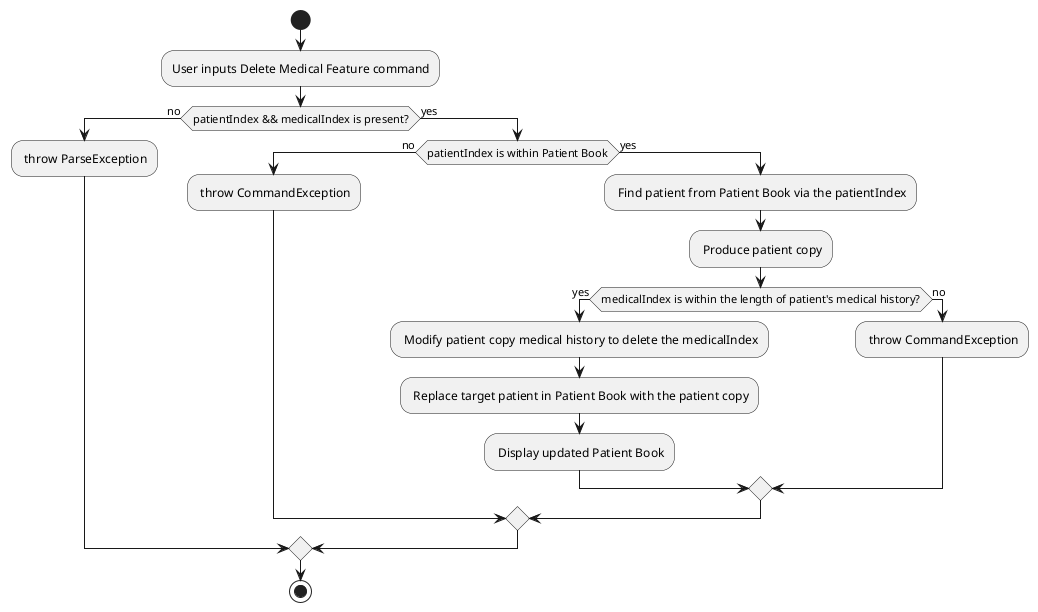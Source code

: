 @startuml

start
:User inputs Delete Medical Feature command;
if (patientIndex && medicalIndex is present?) then (no)
: throw ParseException;
else (yes)
if (patientIndex is within Patient Book) then (no)
: throw CommandException;
else (yes)
: Find patient from Patient Book via the patientIndex;
: Produce patient copy;
if (medicalIndex is within the length of patient's medical history?) then (yes)
: Modify patient copy medical history to delete the medicalIndex;
: Replace target patient in Patient Book with the patient copy;
: Display updated Patient Book;
else (no)
: throw CommandException;
endif
endif
endif
stop

@enduml
